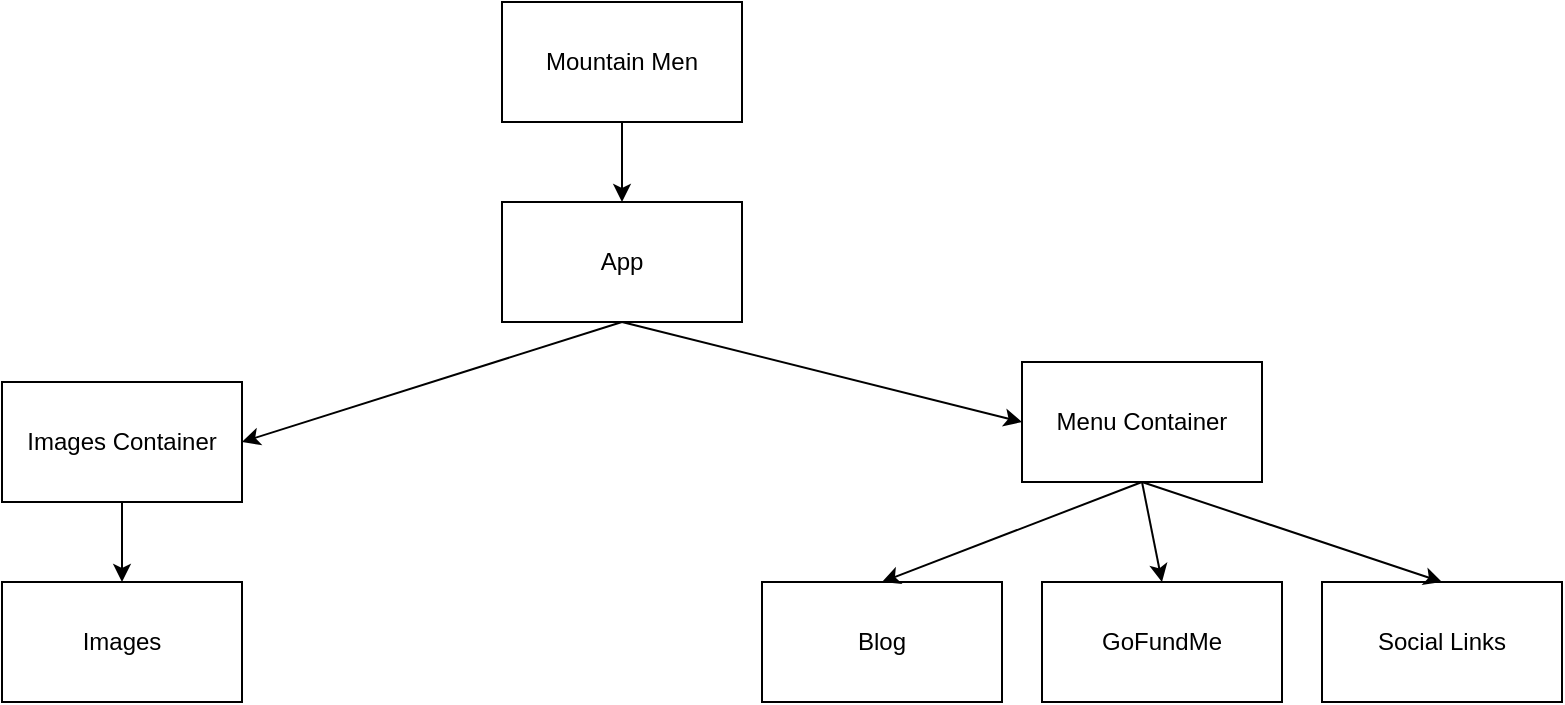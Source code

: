 <mxfile version="21.2.3" type="github">
  <diagram name="Page-1" id="RZXP6gpVhIk1RjIjoyAs">
    <mxGraphModel dx="880" dy="479" grid="1" gridSize="10" guides="1" tooltips="1" connect="1" arrows="1" fold="1" page="1" pageScale="1" pageWidth="850" pageHeight="1100" math="0" shadow="0">
      <root>
        <mxCell id="0" />
        <mxCell id="1" parent="0" />
        <mxCell id="RDyeJ5ELXvSFuxwjBc7O-1" value="Mountain Men" style="rounded=0;whiteSpace=wrap;html=1;" vertex="1" parent="1">
          <mxGeometry x="360" y="20" width="120" height="60" as="geometry" />
        </mxCell>
        <mxCell id="RDyeJ5ELXvSFuxwjBc7O-2" value="App" style="rounded=0;whiteSpace=wrap;html=1;" vertex="1" parent="1">
          <mxGeometry x="360" y="120" width="120" height="60" as="geometry" />
        </mxCell>
        <mxCell id="RDyeJ5ELXvSFuxwjBc7O-3" value="Images Container" style="rounded=0;whiteSpace=wrap;html=1;" vertex="1" parent="1">
          <mxGeometry x="110" y="210" width="120" height="60" as="geometry" />
        </mxCell>
        <mxCell id="RDyeJ5ELXvSFuxwjBc7O-4" value="Menu Container" style="rounded=0;whiteSpace=wrap;html=1;" vertex="1" parent="1">
          <mxGeometry x="620" y="200" width="120" height="60" as="geometry" />
        </mxCell>
        <mxCell id="RDyeJ5ELXvSFuxwjBc7O-5" value="Images" style="rounded=0;whiteSpace=wrap;html=1;" vertex="1" parent="1">
          <mxGeometry x="110" y="310" width="120" height="60" as="geometry" />
        </mxCell>
        <mxCell id="RDyeJ5ELXvSFuxwjBc7O-6" value="GoFundMe" style="rounded=0;whiteSpace=wrap;html=1;" vertex="1" parent="1">
          <mxGeometry x="630" y="310" width="120" height="60" as="geometry" />
        </mxCell>
        <mxCell id="RDyeJ5ELXvSFuxwjBc7O-7" value="Blog" style="rounded=0;whiteSpace=wrap;html=1;" vertex="1" parent="1">
          <mxGeometry x="490" y="310" width="120" height="60" as="geometry" />
        </mxCell>
        <mxCell id="RDyeJ5ELXvSFuxwjBc7O-8" value="Social Links" style="rounded=0;whiteSpace=wrap;html=1;" vertex="1" parent="1">
          <mxGeometry x="770" y="310" width="120" height="60" as="geometry" />
        </mxCell>
        <mxCell id="RDyeJ5ELXvSFuxwjBc7O-9" value="" style="endArrow=classic;html=1;rounded=0;exitX=0.5;exitY=1;exitDx=0;exitDy=0;entryX=0.5;entryY=0;entryDx=0;entryDy=0;" edge="1" parent="1" source="RDyeJ5ELXvSFuxwjBc7O-1" target="RDyeJ5ELXvSFuxwjBc7O-2">
          <mxGeometry width="50" height="50" relative="1" as="geometry">
            <mxPoint x="420" y="280" as="sourcePoint" />
            <mxPoint x="470" y="230" as="targetPoint" />
          </mxGeometry>
        </mxCell>
        <mxCell id="RDyeJ5ELXvSFuxwjBc7O-10" value="" style="endArrow=classic;html=1;rounded=0;entryX=0.5;entryY=0;entryDx=0;entryDy=0;" edge="1" parent="1" target="RDyeJ5ELXvSFuxwjBc7O-8">
          <mxGeometry relative="1" as="geometry">
            <mxPoint x="680" y="260" as="sourcePoint" />
            <mxPoint x="460" y="210" as="targetPoint" />
          </mxGeometry>
        </mxCell>
        <mxCell id="RDyeJ5ELXvSFuxwjBc7O-12" value="" style="endArrow=classic;html=1;rounded=0;entryX=0.5;entryY=0;entryDx=0;entryDy=0;exitX=0.5;exitY=1;exitDx=0;exitDy=0;" edge="1" parent="1" source="RDyeJ5ELXvSFuxwjBc7O-4" target="RDyeJ5ELXvSFuxwjBc7O-6">
          <mxGeometry relative="1" as="geometry">
            <mxPoint x="360" y="210" as="sourcePoint" />
            <mxPoint x="460" y="210" as="targetPoint" />
          </mxGeometry>
        </mxCell>
        <mxCell id="RDyeJ5ELXvSFuxwjBc7O-14" value="" style="endArrow=classic;html=1;rounded=0;entryX=0.5;entryY=0;entryDx=0;entryDy=0;exitX=0.5;exitY=1;exitDx=0;exitDy=0;" edge="1" parent="1" source="RDyeJ5ELXvSFuxwjBc7O-4" target="RDyeJ5ELXvSFuxwjBc7O-7">
          <mxGeometry relative="1" as="geometry">
            <mxPoint x="360" y="210" as="sourcePoint" />
            <mxPoint x="460" y="210" as="targetPoint" />
          </mxGeometry>
        </mxCell>
        <mxCell id="RDyeJ5ELXvSFuxwjBc7O-16" value="" style="endArrow=classic;html=1;rounded=0;exitX=0.5;exitY=1;exitDx=0;exitDy=0;entryX=0.5;entryY=0;entryDx=0;entryDy=0;" edge="1" parent="1" source="RDyeJ5ELXvSFuxwjBc7O-3" target="RDyeJ5ELXvSFuxwjBc7O-5">
          <mxGeometry relative="1" as="geometry">
            <mxPoint x="360" y="210" as="sourcePoint" />
            <mxPoint x="170" y="300" as="targetPoint" />
          </mxGeometry>
        </mxCell>
        <mxCell id="RDyeJ5ELXvSFuxwjBc7O-18" value="" style="endArrow=classic;html=1;rounded=0;exitX=0.5;exitY=1;exitDx=0;exitDy=0;entryX=1;entryY=0.5;entryDx=0;entryDy=0;" edge="1" parent="1" source="RDyeJ5ELXvSFuxwjBc7O-2" target="RDyeJ5ELXvSFuxwjBc7O-3">
          <mxGeometry relative="1" as="geometry">
            <mxPoint x="360" y="210" as="sourcePoint" />
            <mxPoint x="460" y="210" as="targetPoint" />
          </mxGeometry>
        </mxCell>
        <mxCell id="RDyeJ5ELXvSFuxwjBc7O-20" value="" style="endArrow=classic;html=1;rounded=0;exitX=0.5;exitY=1;exitDx=0;exitDy=0;entryX=0;entryY=0.5;entryDx=0;entryDy=0;" edge="1" parent="1" source="RDyeJ5ELXvSFuxwjBc7O-2" target="RDyeJ5ELXvSFuxwjBc7O-4">
          <mxGeometry relative="1" as="geometry">
            <mxPoint x="360" y="210" as="sourcePoint" />
            <mxPoint x="460" y="210" as="targetPoint" />
          </mxGeometry>
        </mxCell>
      </root>
    </mxGraphModel>
  </diagram>
</mxfile>
